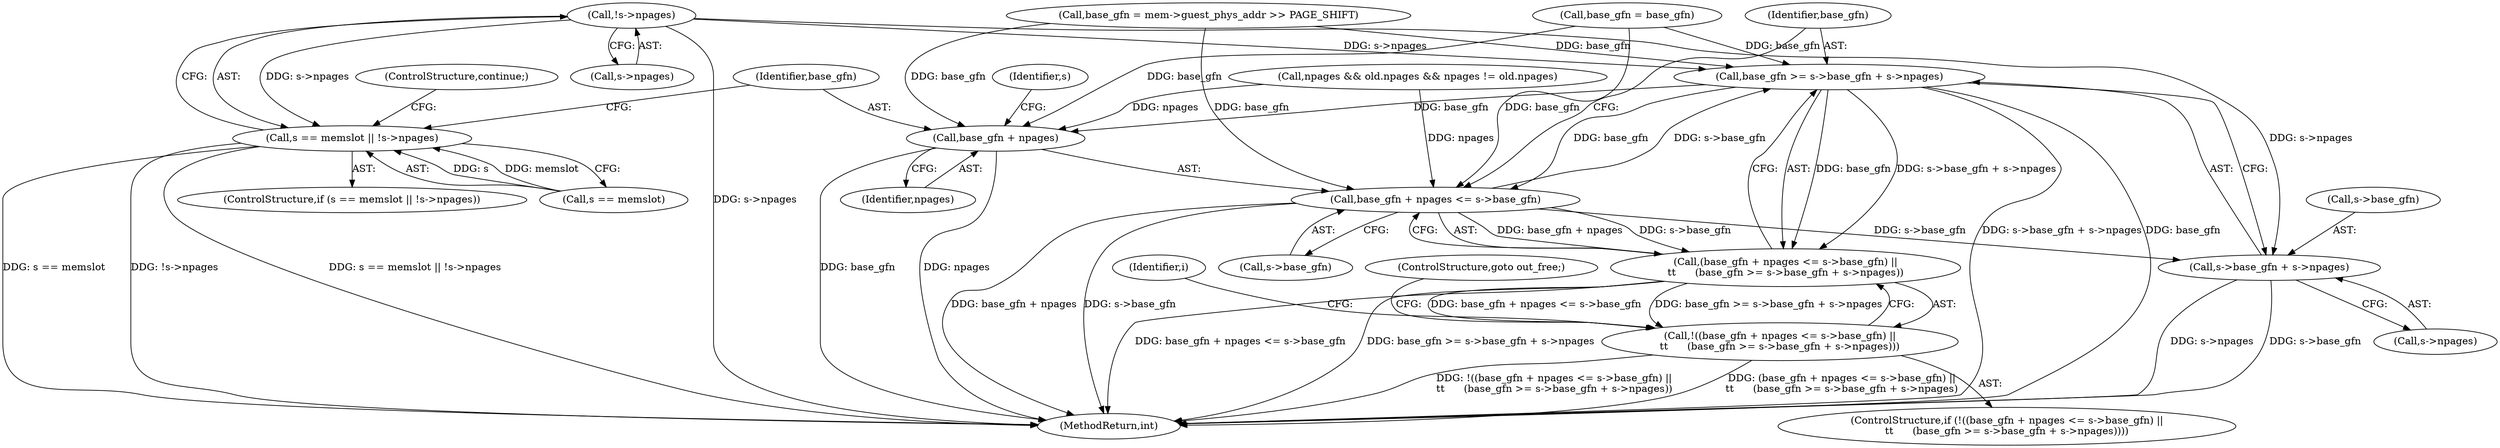 digraph "0_linux_12d6e7538e2d418c08f082b1b44ffa5fb7270ed8@pointer" {
"1000305" [label="(Call,!s->npages)"];
"1000301" [label="(Call,s == memslot || !s->npages)"];
"1000320" [label="(Call,base_gfn >= s->base_gfn + s->npages)"];
"1000313" [label="(Call,base_gfn + npages <= s->base_gfn)"];
"1000312" [label="(Call,(base_gfn + npages <= s->base_gfn) ||\n\t\t      (base_gfn >= s->base_gfn + s->npages))"];
"1000311" [label="(Call,!((base_gfn + npages <= s->base_gfn) ||\n\t\t      (base_gfn >= s->base_gfn + s->npages)))"];
"1000322" [label="(Call,s->base_gfn + s->npages)"];
"1000314" [label="(Call,base_gfn + npages)"];
"1000313" [label="(Call,base_gfn + npages <= s->base_gfn)"];
"1000300" [label="(ControlStructure,if (s == memslot || !s->npages))"];
"1000263" [label="(Call,npages && old.npages && npages != old.npages)"];
"1000322" [label="(Call,s->base_gfn + s->npages)"];
"1000326" [label="(Call,s->npages)"];
"1000312" [label="(Call,(base_gfn + npages <= s->base_gfn) ||\n\t\t      (base_gfn >= s->base_gfn + s->npages))"];
"1000310" [label="(ControlStructure,if (!((base_gfn + npages <= s->base_gfn) ||\n\t\t      (base_gfn >= s->base_gfn + s->npages))))"];
"1000302" [label="(Call,s == memslot)"];
"1000314" [label="(Call,base_gfn + npages)"];
"1000320" [label="(Call,base_gfn >= s->base_gfn + s->npages)"];
"1000493" [label="(MethodReturn,int)"];
"1000207" [label="(Call,base_gfn = mem->guest_phys_addr >> PAGE_SHIFT)"];
"1000318" [label="(Identifier,s)"];
"1000315" [label="(Identifier,base_gfn)"];
"1000309" [label="(ControlStructure,continue;)"];
"1000305" [label="(Call,!s->npages)"];
"1000316" [label="(Identifier,npages)"];
"1000287" [label="(Identifier,i)"];
"1000311" [label="(Call,!((base_gfn + npages <= s->base_gfn) ||\n\t\t      (base_gfn >= s->base_gfn + s->npages)))"];
"1000321" [label="(Identifier,base_gfn)"];
"1000329" [label="(ControlStructure,goto out_free;)"];
"1000317" [label="(Call,s->base_gfn)"];
"1000323" [label="(Call,s->base_gfn)"];
"1000247" [label="(Call,base_gfn = base_gfn)"];
"1000301" [label="(Call,s == memslot || !s->npages)"];
"1000306" [label="(Call,s->npages)"];
"1000305" -> "1000301"  [label="AST: "];
"1000305" -> "1000306"  [label="CFG: "];
"1000306" -> "1000305"  [label="AST: "];
"1000301" -> "1000305"  [label="CFG: "];
"1000305" -> "1000493"  [label="DDG: s->npages"];
"1000305" -> "1000301"  [label="DDG: s->npages"];
"1000305" -> "1000320"  [label="DDG: s->npages"];
"1000305" -> "1000322"  [label="DDG: s->npages"];
"1000301" -> "1000300"  [label="AST: "];
"1000301" -> "1000302"  [label="CFG: "];
"1000302" -> "1000301"  [label="AST: "];
"1000309" -> "1000301"  [label="CFG: "];
"1000315" -> "1000301"  [label="CFG: "];
"1000301" -> "1000493"  [label="DDG: !s->npages"];
"1000301" -> "1000493"  [label="DDG: s == memslot || !s->npages"];
"1000301" -> "1000493"  [label="DDG: s == memslot"];
"1000302" -> "1000301"  [label="DDG: s"];
"1000302" -> "1000301"  [label="DDG: memslot"];
"1000320" -> "1000312"  [label="AST: "];
"1000320" -> "1000322"  [label="CFG: "];
"1000321" -> "1000320"  [label="AST: "];
"1000322" -> "1000320"  [label="AST: "];
"1000312" -> "1000320"  [label="CFG: "];
"1000320" -> "1000493"  [label="DDG: s->base_gfn + s->npages"];
"1000320" -> "1000493"  [label="DDG: base_gfn"];
"1000320" -> "1000313"  [label="DDG: base_gfn"];
"1000320" -> "1000314"  [label="DDG: base_gfn"];
"1000320" -> "1000312"  [label="DDG: base_gfn"];
"1000320" -> "1000312"  [label="DDG: s->base_gfn + s->npages"];
"1000247" -> "1000320"  [label="DDG: base_gfn"];
"1000207" -> "1000320"  [label="DDG: base_gfn"];
"1000313" -> "1000320"  [label="DDG: s->base_gfn"];
"1000313" -> "1000312"  [label="AST: "];
"1000313" -> "1000317"  [label="CFG: "];
"1000314" -> "1000313"  [label="AST: "];
"1000317" -> "1000313"  [label="AST: "];
"1000321" -> "1000313"  [label="CFG: "];
"1000312" -> "1000313"  [label="CFG: "];
"1000313" -> "1000493"  [label="DDG: base_gfn + npages"];
"1000313" -> "1000493"  [label="DDG: s->base_gfn"];
"1000313" -> "1000312"  [label="DDG: base_gfn + npages"];
"1000313" -> "1000312"  [label="DDG: s->base_gfn"];
"1000247" -> "1000313"  [label="DDG: base_gfn"];
"1000207" -> "1000313"  [label="DDG: base_gfn"];
"1000263" -> "1000313"  [label="DDG: npages"];
"1000313" -> "1000322"  [label="DDG: s->base_gfn"];
"1000312" -> "1000311"  [label="AST: "];
"1000311" -> "1000312"  [label="CFG: "];
"1000312" -> "1000493"  [label="DDG: base_gfn + npages <= s->base_gfn"];
"1000312" -> "1000493"  [label="DDG: base_gfn >= s->base_gfn + s->npages"];
"1000312" -> "1000311"  [label="DDG: base_gfn + npages <= s->base_gfn"];
"1000312" -> "1000311"  [label="DDG: base_gfn >= s->base_gfn + s->npages"];
"1000311" -> "1000310"  [label="AST: "];
"1000329" -> "1000311"  [label="CFG: "];
"1000287" -> "1000311"  [label="CFG: "];
"1000311" -> "1000493"  [label="DDG: (base_gfn + npages <= s->base_gfn) ||\n\t\t      (base_gfn >= s->base_gfn + s->npages)"];
"1000311" -> "1000493"  [label="DDG: !((base_gfn + npages <= s->base_gfn) ||\n\t\t      (base_gfn >= s->base_gfn + s->npages))"];
"1000322" -> "1000326"  [label="CFG: "];
"1000323" -> "1000322"  [label="AST: "];
"1000326" -> "1000322"  [label="AST: "];
"1000322" -> "1000493"  [label="DDG: s->npages"];
"1000322" -> "1000493"  [label="DDG: s->base_gfn"];
"1000314" -> "1000316"  [label="CFG: "];
"1000315" -> "1000314"  [label="AST: "];
"1000316" -> "1000314"  [label="AST: "];
"1000318" -> "1000314"  [label="CFG: "];
"1000314" -> "1000493"  [label="DDG: base_gfn"];
"1000314" -> "1000493"  [label="DDG: npages"];
"1000247" -> "1000314"  [label="DDG: base_gfn"];
"1000207" -> "1000314"  [label="DDG: base_gfn"];
"1000263" -> "1000314"  [label="DDG: npages"];
}
